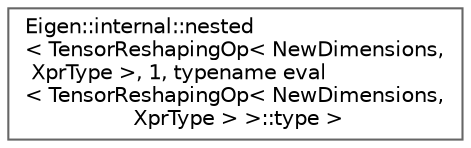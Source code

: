 digraph "类继承关系图"
{
 // LATEX_PDF_SIZE
  bgcolor="transparent";
  edge [fontname=Helvetica,fontsize=10,labelfontname=Helvetica,labelfontsize=10];
  node [fontname=Helvetica,fontsize=10,shape=box,height=0.2,width=0.4];
  rankdir="LR";
  Node0 [id="Node000000",label="Eigen::internal::nested\l\< TensorReshapingOp\< NewDimensions,\l XprType \>, 1, typename eval\l\< TensorReshapingOp\< NewDimensions,\l XprType \> \>::type \>",height=0.2,width=0.4,color="grey40", fillcolor="white", style="filled",URL="$struct_eigen_1_1internal_1_1nested_3_01_tensor_reshaping_op_3_01_new_dimensions_00_01_xpr_type_0f8fc83361856d40739eb02dd0bb3ea94.html",tooltip=" "];
}
